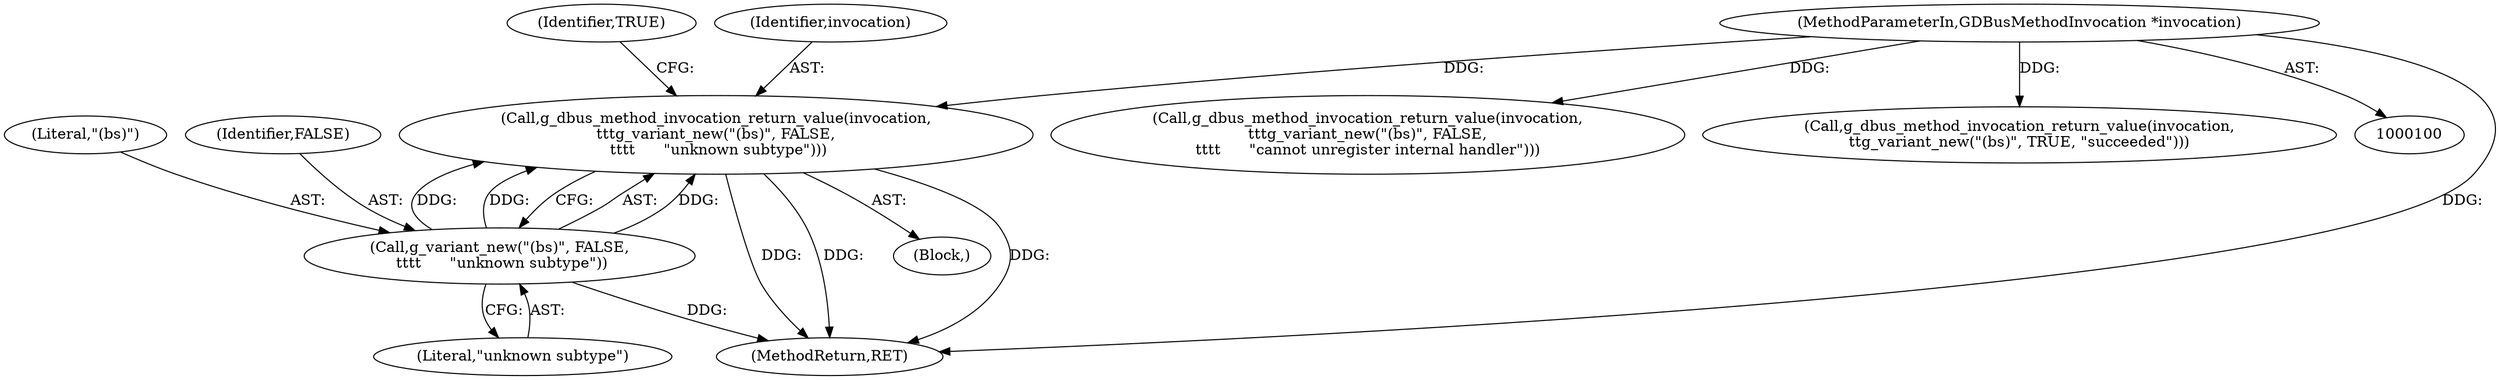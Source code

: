 digraph "0_tcmu-runner_bb80e9c7a798f035768260ebdadffb6eb0786178_2@pointer" {
"1000124" [label="(Call,g_dbus_method_invocation_return_value(invocation,\n\t\t\tg_variant_new(\"(bs)\", FALSE,\n \t\t\t\t      \"unknown subtype\")))"];
"1000102" [label="(MethodParameterIn,GDBusMethodInvocation *invocation)"];
"1000126" [label="(Call,g_variant_new(\"(bs)\", FALSE,\n \t\t\t\t      \"unknown subtype\"))"];
"1000125" [label="(Identifier,invocation)"];
"1000140" [label="(Call,g_dbus_method_invocation_return_value(invocation,\n\t\t\tg_variant_new(\"(bs)\", FALSE,\n\t\t\t\t      \"cannot unregister internal handler\")))"];
"1000129" [label="(Literal,\"unknown subtype\")"];
"1000123" [label="(Block,)"];
"1000127" [label="(Literal,\"(bs)\")"];
"1000160" [label="(Call,g_dbus_method_invocation_return_value(invocation,\n\t\tg_variant_new(\"(bs)\", TRUE, \"succeeded\")))"];
"1000126" [label="(Call,g_variant_new(\"(bs)\", FALSE,\n \t\t\t\t      \"unknown subtype\"))"];
"1000124" [label="(Call,g_dbus_method_invocation_return_value(invocation,\n\t\t\tg_variant_new(\"(bs)\", FALSE,\n \t\t\t\t      \"unknown subtype\")))"];
"1000102" [label="(MethodParameterIn,GDBusMethodInvocation *invocation)"];
"1000128" [label="(Identifier,FALSE)"];
"1000168" [label="(MethodReturn,RET)"];
"1000131" [label="(Identifier,TRUE)"];
"1000124" -> "1000123"  [label="AST: "];
"1000124" -> "1000126"  [label="CFG: "];
"1000125" -> "1000124"  [label="AST: "];
"1000126" -> "1000124"  [label="AST: "];
"1000131" -> "1000124"  [label="CFG: "];
"1000124" -> "1000168"  [label="DDG: "];
"1000124" -> "1000168"  [label="DDG: "];
"1000124" -> "1000168"  [label="DDG: "];
"1000102" -> "1000124"  [label="DDG: "];
"1000126" -> "1000124"  [label="DDG: "];
"1000126" -> "1000124"  [label="DDG: "];
"1000126" -> "1000124"  [label="DDG: "];
"1000102" -> "1000100"  [label="AST: "];
"1000102" -> "1000168"  [label="DDG: "];
"1000102" -> "1000140"  [label="DDG: "];
"1000102" -> "1000160"  [label="DDG: "];
"1000126" -> "1000129"  [label="CFG: "];
"1000127" -> "1000126"  [label="AST: "];
"1000128" -> "1000126"  [label="AST: "];
"1000129" -> "1000126"  [label="AST: "];
"1000126" -> "1000168"  [label="DDG: "];
}
